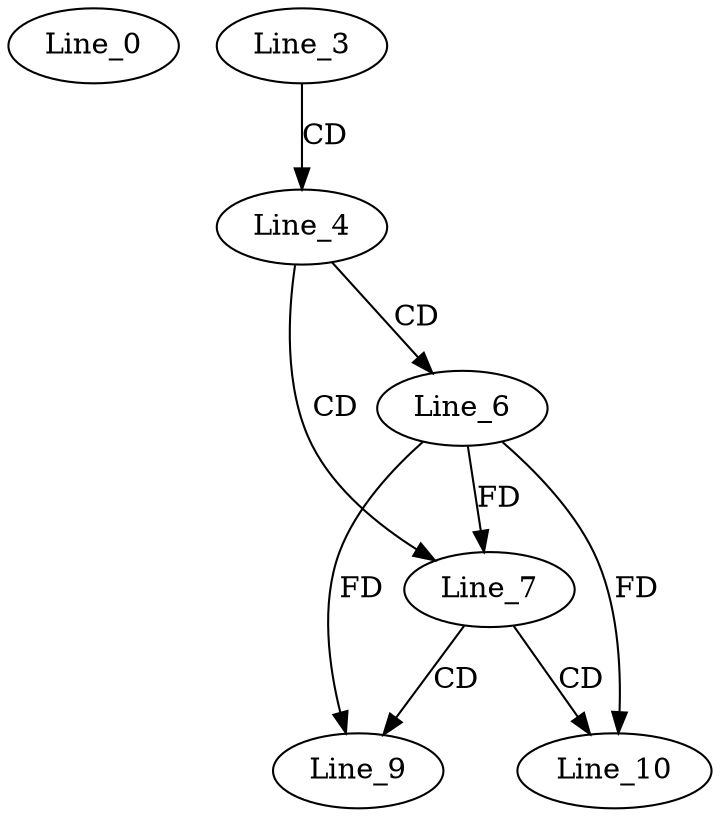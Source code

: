 digraph G {
  Line_0;
  Line_3;
  Line_4;
  Line_6;
  Line_7;
  Line_9;
  Line_10;
  Line_10;
  Line_3 -> Line_4 [ label="CD" ];
  Line_4 -> Line_6 [ label="CD" ];
  Line_4 -> Line_7 [ label="CD" ];
  Line_6 -> Line_7 [ label="FD" ];
  Line_7 -> Line_9 [ label="CD" ];
  Line_6 -> Line_9 [ label="FD" ];
  Line_7 -> Line_10 [ label="CD" ];
  Line_6 -> Line_10 [ label="FD" ];
}
